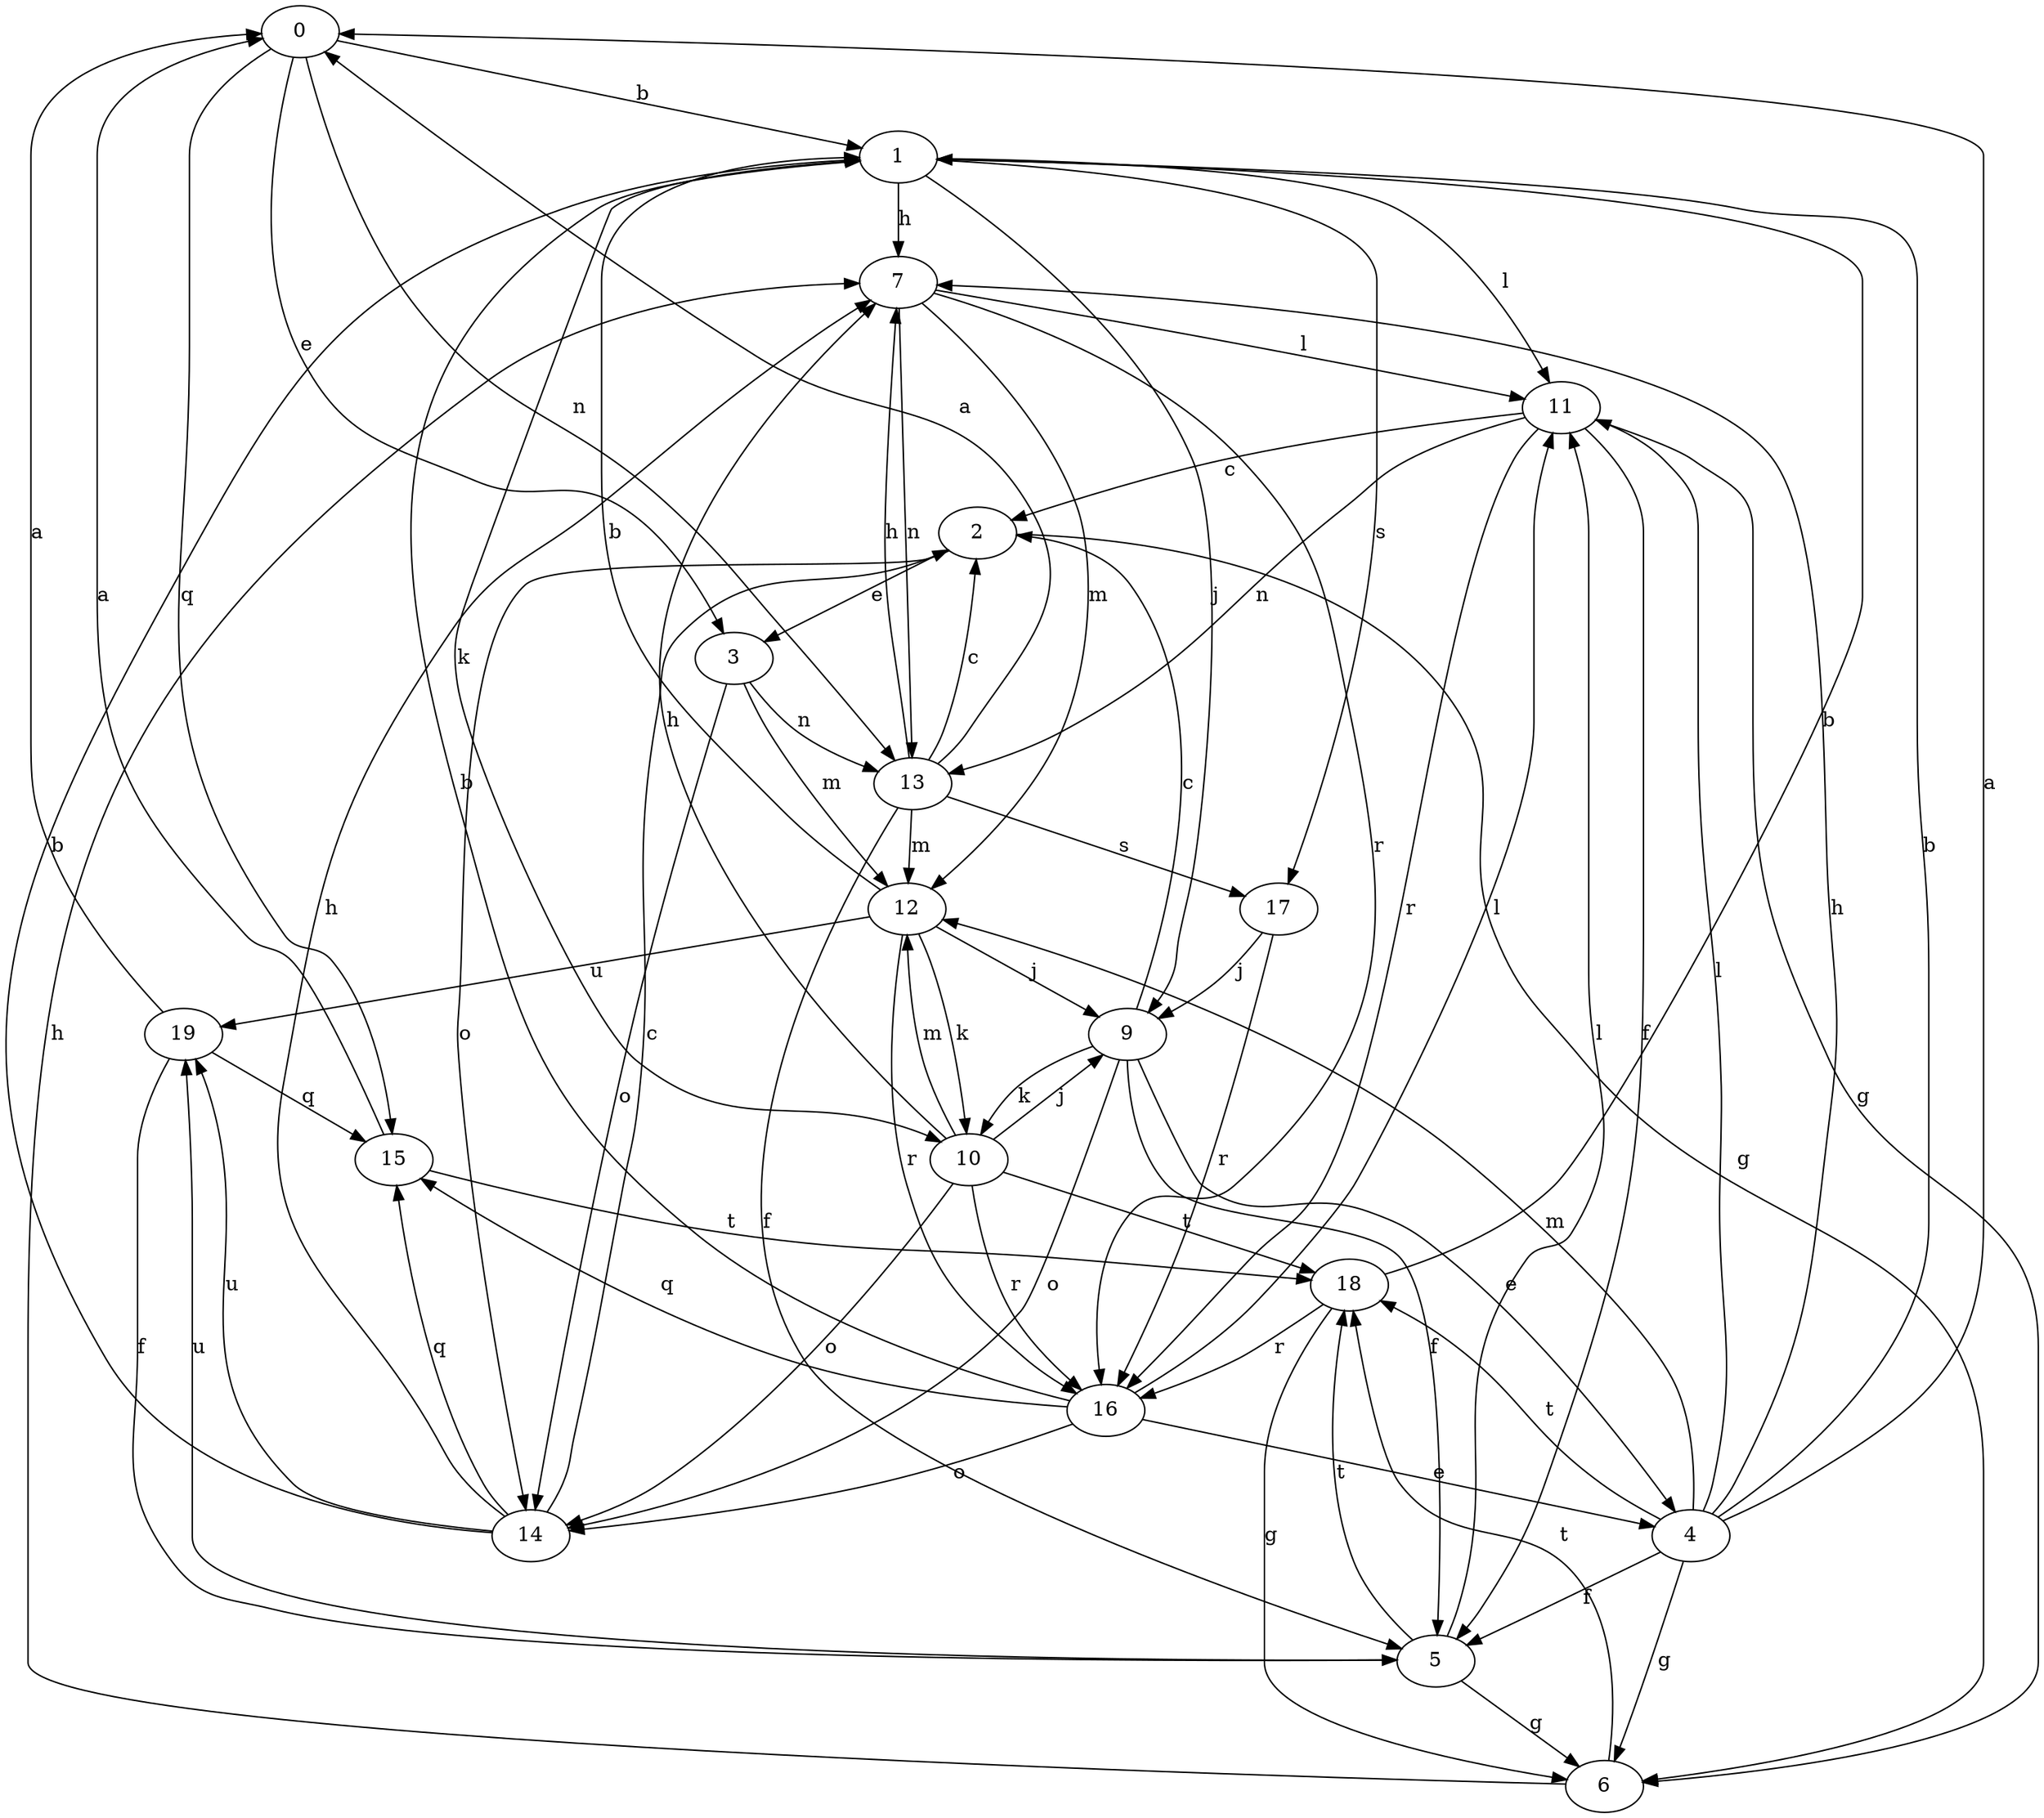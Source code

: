 strict digraph  {
0;
1;
2;
3;
4;
5;
6;
7;
9;
10;
11;
12;
13;
14;
15;
16;
17;
18;
19;
0 -> 1  [label=b];
0 -> 3  [label=e];
0 -> 13  [label=n];
0 -> 15  [label=q];
1 -> 7  [label=h];
1 -> 9  [label=j];
1 -> 10  [label=k];
1 -> 11  [label=l];
1 -> 17  [label=s];
2 -> 3  [label=e];
2 -> 6  [label=g];
2 -> 14  [label=o];
3 -> 12  [label=m];
3 -> 13  [label=n];
3 -> 14  [label=o];
4 -> 0  [label=a];
4 -> 1  [label=b];
4 -> 5  [label=f];
4 -> 6  [label=g];
4 -> 7  [label=h];
4 -> 11  [label=l];
4 -> 12  [label=m];
4 -> 18  [label=t];
5 -> 6  [label=g];
5 -> 11  [label=l];
5 -> 18  [label=t];
5 -> 19  [label=u];
6 -> 7  [label=h];
6 -> 18  [label=t];
7 -> 11  [label=l];
7 -> 12  [label=m];
7 -> 13  [label=n];
7 -> 16  [label=r];
9 -> 2  [label=c];
9 -> 4  [label=e];
9 -> 5  [label=f];
9 -> 10  [label=k];
9 -> 14  [label=o];
10 -> 7  [label=h];
10 -> 9  [label=j];
10 -> 12  [label=m];
10 -> 14  [label=o];
10 -> 16  [label=r];
10 -> 18  [label=t];
11 -> 2  [label=c];
11 -> 5  [label=f];
11 -> 6  [label=g];
11 -> 13  [label=n];
11 -> 16  [label=r];
12 -> 1  [label=b];
12 -> 9  [label=j];
12 -> 10  [label=k];
12 -> 16  [label=r];
12 -> 19  [label=u];
13 -> 0  [label=a];
13 -> 2  [label=c];
13 -> 5  [label=f];
13 -> 7  [label=h];
13 -> 12  [label=m];
13 -> 17  [label=s];
14 -> 1  [label=b];
14 -> 2  [label=c];
14 -> 7  [label=h];
14 -> 15  [label=q];
14 -> 19  [label=u];
15 -> 0  [label=a];
15 -> 18  [label=t];
16 -> 1  [label=b];
16 -> 4  [label=e];
16 -> 11  [label=l];
16 -> 14  [label=o];
16 -> 15  [label=q];
17 -> 9  [label=j];
17 -> 16  [label=r];
18 -> 1  [label=b];
18 -> 6  [label=g];
18 -> 16  [label=r];
19 -> 0  [label=a];
19 -> 5  [label=f];
19 -> 15  [label=q];
}
